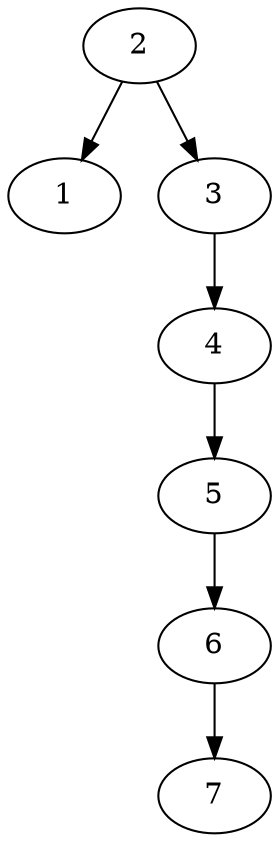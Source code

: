 digraph "tree" {
        "2" -> "1"
        "2" -> "3"
        "3" -> "4"
        "4" -> "5"
        "5" -> "6"
        "6" -> "7"
}
